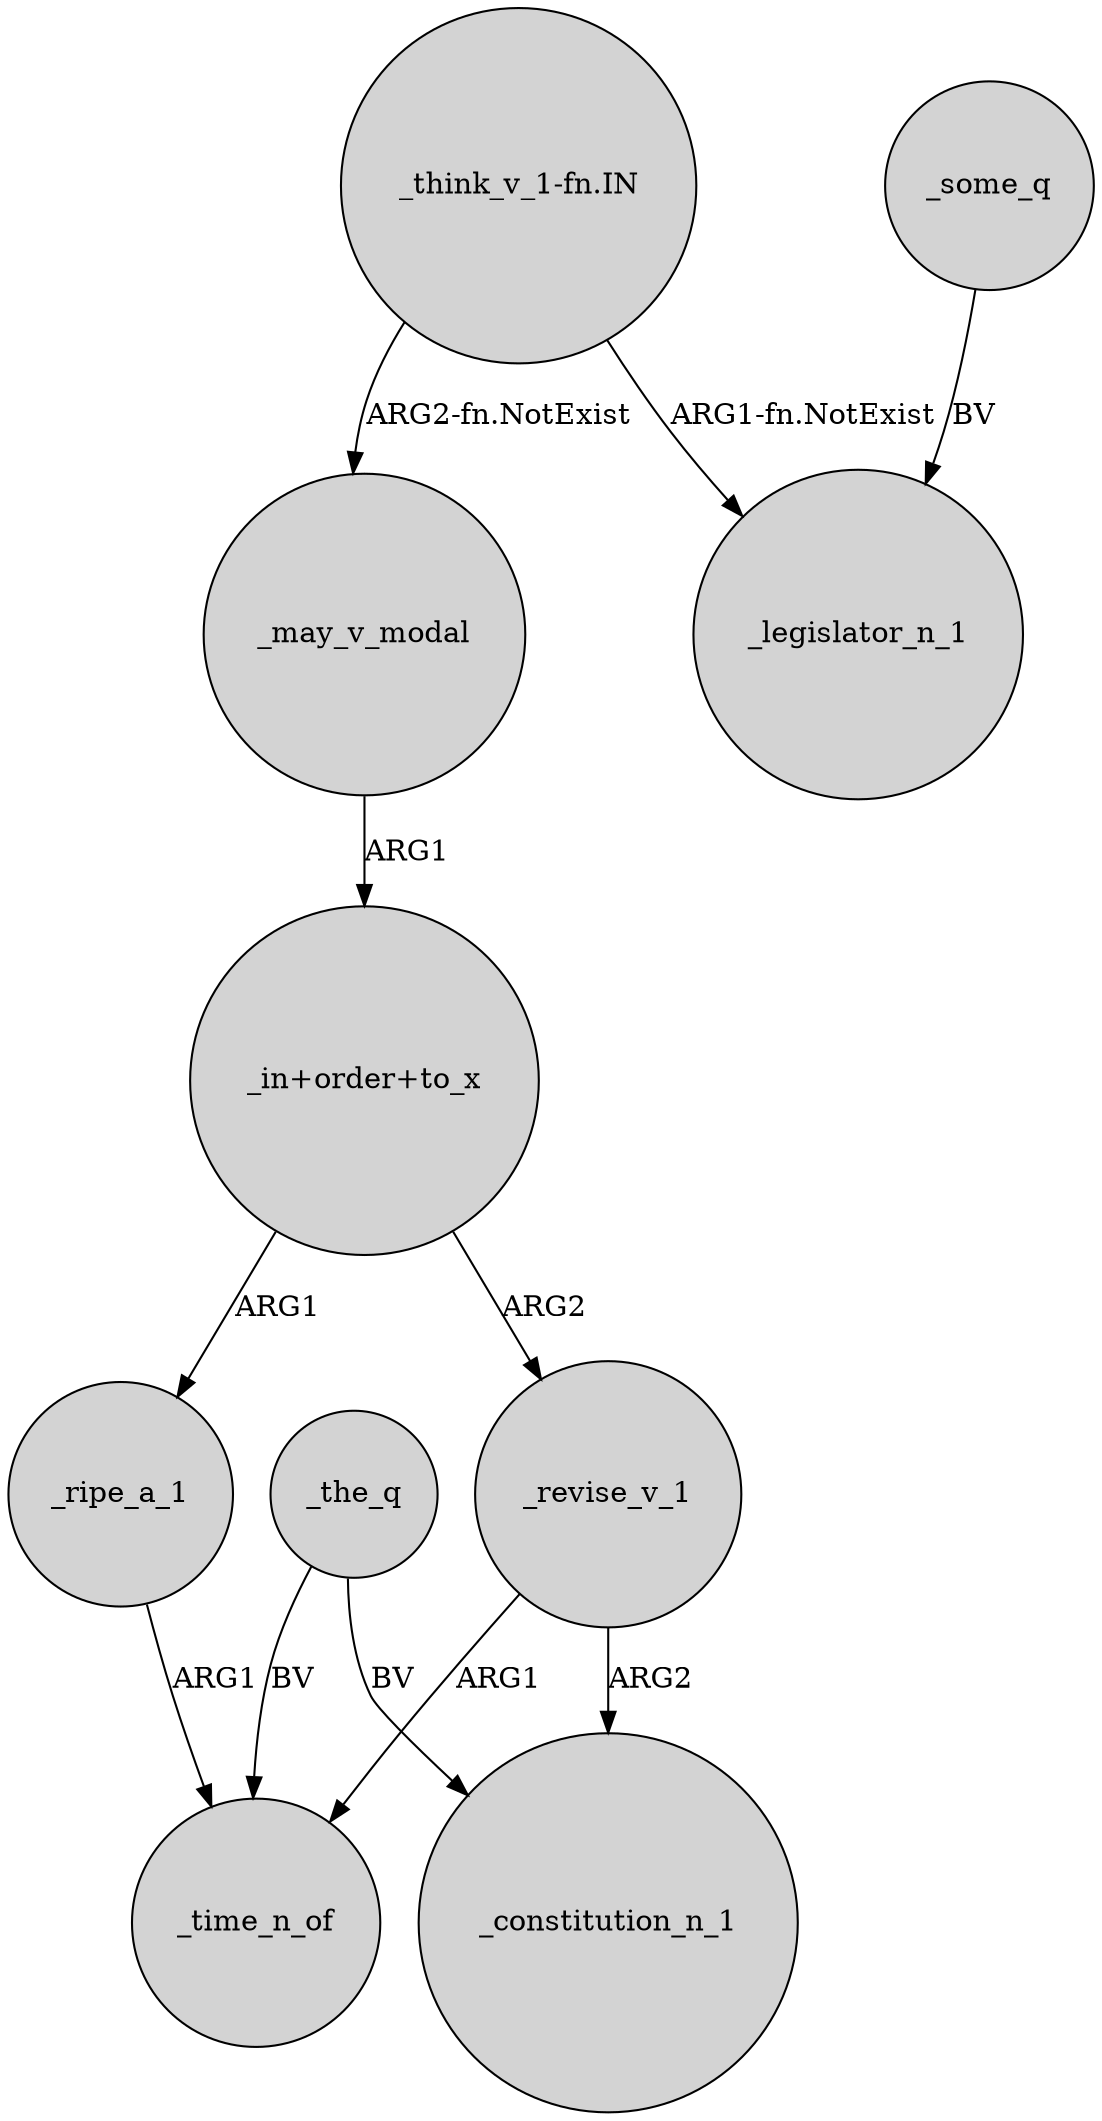 digraph {
	node [shape=circle style=filled]
	_the_q -> _time_n_of [label=BV]
	"_think_v_1-fn.IN" -> _legislator_n_1 [label="ARG1-fn.NotExist"]
	_ripe_a_1 -> _time_n_of [label=ARG1]
	_the_q -> _constitution_n_1 [label=BV]
	_may_v_modal -> "_in+order+to_x" [label=ARG1]
	"_in+order+to_x" -> _revise_v_1 [label=ARG2]
	_revise_v_1 -> _time_n_of [label=ARG1]
	"_think_v_1-fn.IN" -> _may_v_modal [label="ARG2-fn.NotExist"]
	"_in+order+to_x" -> _ripe_a_1 [label=ARG1]
	_some_q -> _legislator_n_1 [label=BV]
	_revise_v_1 -> _constitution_n_1 [label=ARG2]
}
